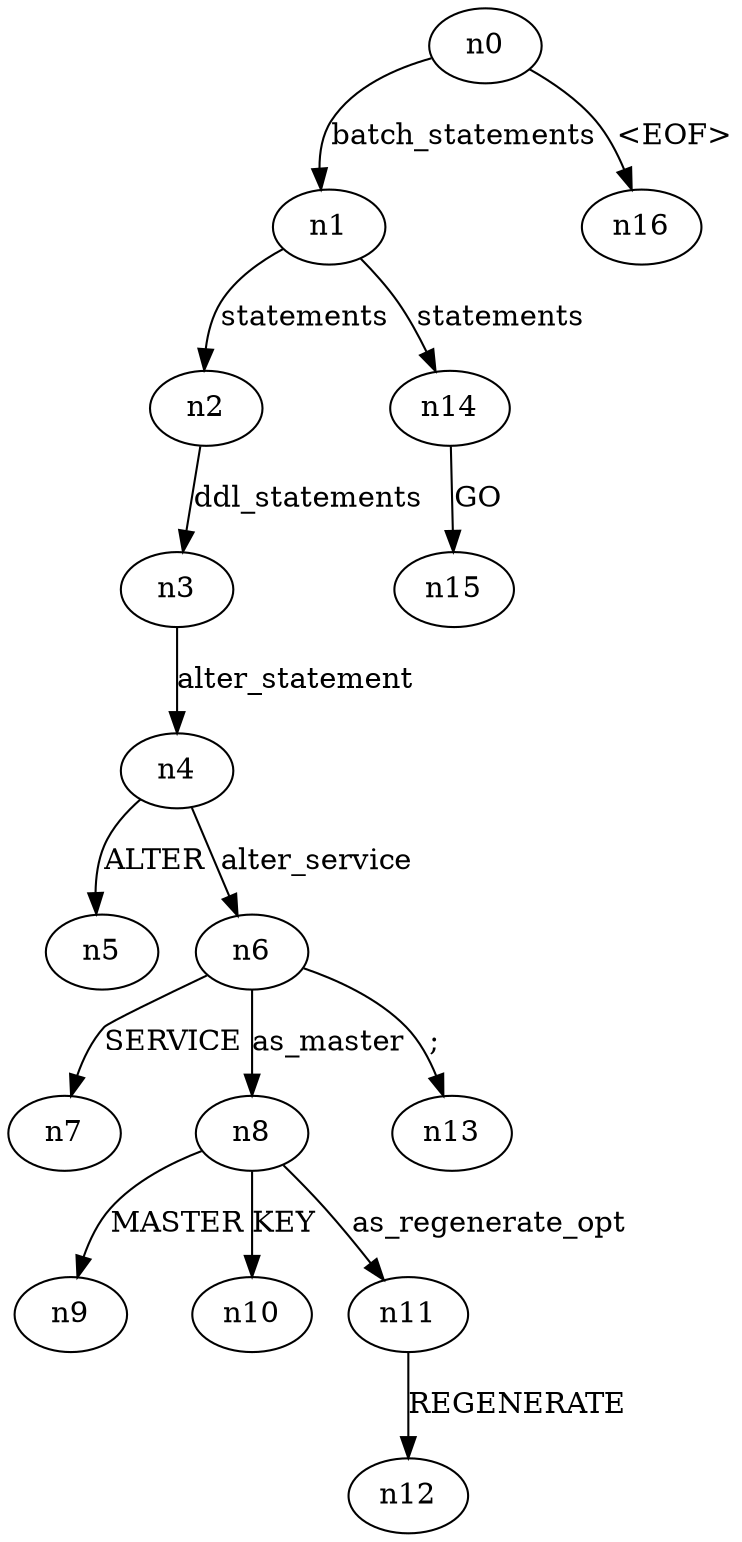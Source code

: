digraph ParseTree {
  n0 -> n1 [label="batch_statements"];
  n1 -> n2 [label="statements"];
  n2 -> n3 [label="ddl_statements"];
  n3 -> n4 [label="alter_statement"];
  n4 -> n5 [label="ALTER"];
  n4 -> n6 [label="alter_service"];
  n6 -> n7 [label="SERVICE"];
  n6 -> n8 [label="as_master"];
  n8 -> n9 [label="MASTER"];
  n8 -> n10 [label="KEY"];
  n8 -> n11 [label="as_regenerate_opt"];
  n11 -> n12 [label="REGENERATE"];
  n6 -> n13 [label=";"];
  n1 -> n14 [label="statements"];
  n14 -> n15 [label="GO"];
  n0 -> n16 [label="<EOF>"];
}